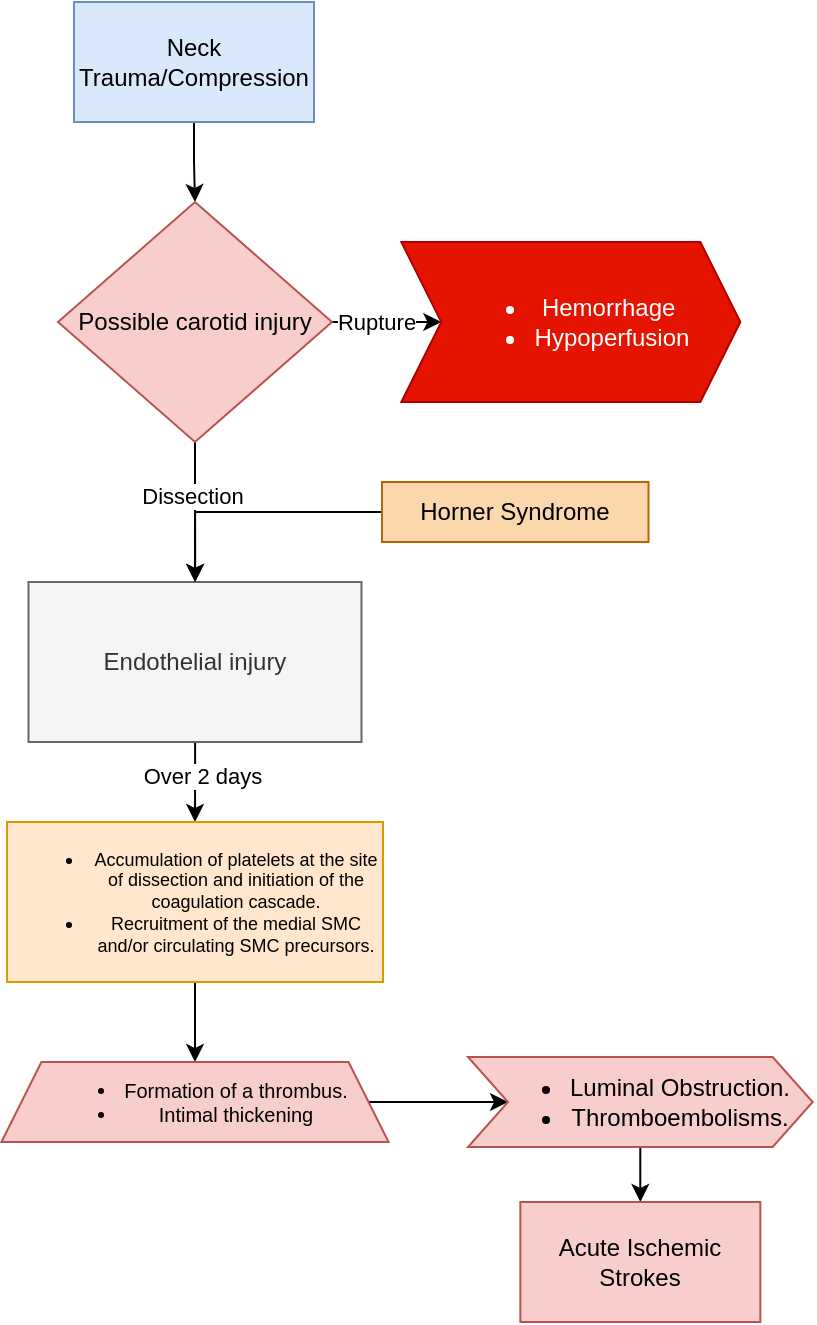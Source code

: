 <mxfile version="22.1.5" type="github">
  <diagram name="Page-1" id="c7558073-3199-34d8-9f00-42111426c3f3">
    <mxGraphModel dx="764" dy="343" grid="1" gridSize="10" guides="1" tooltips="1" connect="1" arrows="1" fold="1" page="1" pageScale="1" pageWidth="826" pageHeight="1169" background="none" math="0" shadow="0">
      <root>
        <mxCell id="0" />
        <mxCell id="1" parent="0" />
        <mxCell id="sDyi8eW20SHPn1gKo8Qu-98" value="" style="edgeStyle=orthogonalEdgeStyle;rounded=0;orthogonalLoop=1;jettySize=auto;html=1;" edge="1" parent="1" source="sDyi8eW20SHPn1gKo8Qu-96" target="sDyi8eW20SHPn1gKo8Qu-97">
          <mxGeometry relative="1" as="geometry" />
        </mxCell>
        <mxCell id="sDyi8eW20SHPn1gKo8Qu-96" value="Neck Trauma/Compression" style="rounded=0;whiteSpace=wrap;html=1;fillColor=#dae8fc;strokeColor=#6c8ebf;" vertex="1" parent="1">
          <mxGeometry x="353" y="40" width="120" height="60" as="geometry" />
        </mxCell>
        <mxCell id="sDyi8eW20SHPn1gKo8Qu-100" value="Rupture" style="edgeStyle=orthogonalEdgeStyle;rounded=0;orthogonalLoop=1;jettySize=auto;html=1;" edge="1" parent="1" source="sDyi8eW20SHPn1gKo8Qu-97" target="sDyi8eW20SHPn1gKo8Qu-99">
          <mxGeometry relative="1" as="geometry" />
        </mxCell>
        <mxCell id="sDyi8eW20SHPn1gKo8Qu-102" value="" style="edgeStyle=orthogonalEdgeStyle;rounded=0;orthogonalLoop=1;jettySize=auto;html=1;" edge="1" parent="1" source="sDyi8eW20SHPn1gKo8Qu-97" target="sDyi8eW20SHPn1gKo8Qu-101">
          <mxGeometry relative="1" as="geometry" />
        </mxCell>
        <mxCell id="sDyi8eW20SHPn1gKo8Qu-103" value="Dissection" style="edgeLabel;html=1;align=center;verticalAlign=middle;resizable=0;points=[];" vertex="1" connectable="0" parent="sDyi8eW20SHPn1gKo8Qu-102">
          <mxGeometry x="-0.234" y="-2" relative="1" as="geometry">
            <mxPoint as="offset" />
          </mxGeometry>
        </mxCell>
        <mxCell id="sDyi8eW20SHPn1gKo8Qu-97" value="Possible carotid injury" style="rhombus;whiteSpace=wrap;html=1;rounded=0;fillColor=#f8cecc;strokeColor=#b85450;" vertex="1" parent="1">
          <mxGeometry x="345" y="140" width="137" height="120" as="geometry" />
        </mxCell>
        <mxCell id="sDyi8eW20SHPn1gKo8Qu-99" value="&lt;ul&gt;&lt;li&gt;Hemorrhage&amp;nbsp;&lt;/li&gt;&lt;li&gt;Hypoperfusion&lt;/li&gt;&lt;/ul&gt;" style="shape=step;perimeter=stepPerimeter;whiteSpace=wrap;html=1;fixedSize=1;rounded=0;fillColor=#e51400;fontColor=#ffffff;strokeColor=#B20000;" vertex="1" parent="1">
          <mxGeometry x="516.67" y="160" width="169.5" height="80" as="geometry" />
        </mxCell>
        <mxCell id="sDyi8eW20SHPn1gKo8Qu-105" value="" style="edgeStyle=orthogonalEdgeStyle;rounded=0;orthogonalLoop=1;jettySize=auto;html=1;" edge="1" parent="1" source="sDyi8eW20SHPn1gKo8Qu-101" target="sDyi8eW20SHPn1gKo8Qu-104">
          <mxGeometry relative="1" as="geometry" />
        </mxCell>
        <mxCell id="sDyi8eW20SHPn1gKo8Qu-117" value="Over 2 days" style="edgeLabel;html=1;align=center;verticalAlign=middle;resizable=0;points=[];" vertex="1" connectable="0" parent="sDyi8eW20SHPn1gKo8Qu-105">
          <mxGeometry x="-0.145" y="3" relative="1" as="geometry">
            <mxPoint as="offset" />
          </mxGeometry>
        </mxCell>
        <mxCell id="sDyi8eW20SHPn1gKo8Qu-101" value="&lt;span style=&quot;background-color: initial;&quot;&gt;Endothelial injury&lt;/span&gt;" style="whiteSpace=wrap;html=1;rounded=0;fillColor=#f5f5f5;strokeColor=#666666;fontColor=#333333;" vertex="1" parent="1">
          <mxGeometry x="330.25" y="330" width="166.5" height="80" as="geometry" />
        </mxCell>
        <mxCell id="sDyi8eW20SHPn1gKo8Qu-107" value="" style="edgeStyle=orthogonalEdgeStyle;rounded=0;orthogonalLoop=1;jettySize=auto;html=1;" edge="1" parent="1" source="sDyi8eW20SHPn1gKo8Qu-104" target="sDyi8eW20SHPn1gKo8Qu-106">
          <mxGeometry relative="1" as="geometry" />
        </mxCell>
        <mxCell id="sDyi8eW20SHPn1gKo8Qu-104" value="&lt;ul style=&quot;font-size: 9px;&quot;&gt;&lt;li&gt;Accumulation of platelets at the site of dissection and initiation of the coagulation cascade.&lt;/li&gt;&lt;li&gt;Recruitment of the medial SMC and/or circulating SMC precursors.&lt;/li&gt;&lt;/ul&gt;" style="whiteSpace=wrap;html=1;rounded=0;fillColor=#ffe6cc;strokeColor=#d79b00;" vertex="1" parent="1">
          <mxGeometry x="319.5" y="450" width="188" height="80" as="geometry" />
        </mxCell>
        <mxCell id="sDyi8eW20SHPn1gKo8Qu-109" value="" style="edgeStyle=orthogonalEdgeStyle;rounded=0;orthogonalLoop=1;jettySize=auto;html=1;" edge="1" parent="1" source="sDyi8eW20SHPn1gKo8Qu-106" target="sDyi8eW20SHPn1gKo8Qu-108">
          <mxGeometry relative="1" as="geometry" />
        </mxCell>
        <mxCell id="sDyi8eW20SHPn1gKo8Qu-106" value="&lt;ul style=&quot;font-size: 10px;&quot;&gt;&lt;li&gt;Formation of a thrombus.&lt;/li&gt;&lt;li&gt;Intimal thickening&lt;/li&gt;&lt;/ul&gt;" style="shape=trapezoid;perimeter=trapezoidPerimeter;whiteSpace=wrap;html=1;fixedSize=1;rounded=0;fillColor=#f8cecc;strokeColor=#b85450;" vertex="1" parent="1">
          <mxGeometry x="316.71" y="570" width="193.58" height="40" as="geometry" />
        </mxCell>
        <mxCell id="sDyi8eW20SHPn1gKo8Qu-111" value="" style="edgeStyle=orthogonalEdgeStyle;rounded=0;orthogonalLoop=1;jettySize=auto;html=1;" edge="1" parent="1" source="sDyi8eW20SHPn1gKo8Qu-108" target="sDyi8eW20SHPn1gKo8Qu-110">
          <mxGeometry relative="1" as="geometry" />
        </mxCell>
        <mxCell id="sDyi8eW20SHPn1gKo8Qu-108" value="&lt;ul&gt;&lt;li&gt;Luminal Obstruction.&lt;/li&gt;&lt;li&gt;Thromboembolisms.&lt;/li&gt;&lt;/ul&gt;" style="shape=step;perimeter=stepPerimeter;whiteSpace=wrap;html=1;fixedSize=1;fillColor=#f8cecc;strokeColor=#b85450;rounded=0;" vertex="1" parent="1">
          <mxGeometry x="550" y="567.5" width="172.34" height="45" as="geometry" />
        </mxCell>
        <mxCell id="sDyi8eW20SHPn1gKo8Qu-110" value="Acute Ischemic Strokes" style="rounded=0;whiteSpace=wrap;html=1;fillColor=#f8cecc;strokeColor=#b85450;" vertex="1" parent="1">
          <mxGeometry x="576.17" y="640" width="120" height="60" as="geometry" />
        </mxCell>
        <mxCell id="sDyi8eW20SHPn1gKo8Qu-120" value="" style="edgeStyle=orthogonalEdgeStyle;rounded=0;orthogonalLoop=1;jettySize=auto;html=1;" edge="1" parent="1" source="sDyi8eW20SHPn1gKo8Qu-113" target="sDyi8eW20SHPn1gKo8Qu-101">
          <mxGeometry relative="1" as="geometry" />
        </mxCell>
        <mxCell id="sDyi8eW20SHPn1gKo8Qu-113" value="&lt;span style=&quot;background-color: initial;&quot;&gt;Horner Syndrome&lt;/span&gt;" style="whiteSpace=wrap;html=1;rounded=0;fillColor=#fad7ac;strokeColor=#b46504;" vertex="1" parent="1">
          <mxGeometry x="507" y="280" width="133.25" height="30" as="geometry" />
        </mxCell>
      </root>
    </mxGraphModel>
  </diagram>
</mxfile>
